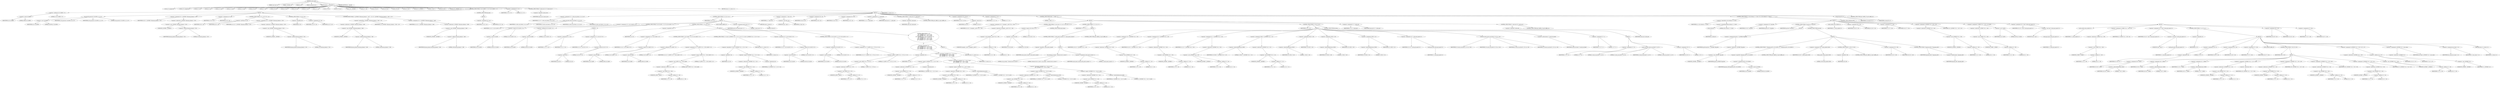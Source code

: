 digraph cache_insert {  
"1000127" [label = "(METHOD,cache_insert)" ]
"1000128" [label = "(PARAM,const char *a1)" ]
"1000129" [label = "(PARAM,_DWORD *a2)" ]
"1000130" [label = "(PARAM,int a3)" ]
"1000131" [label = "(PARAM,unsigned int a4)" ]
"1000132" [label = "(PARAM,int a5)" ]
"1000133" [label = "(BLOCK,,)" ]
"1000134" [label = "(LOCAL,v9: unsigned int)" ]
"1000135" [label = "(LOCAL,v10: unsigned int)" ]
"1000136" [label = "(LOCAL,v11: int)" ]
"1000137" [label = "(LOCAL,v12: int)" ]
"1000138" [label = "(LOCAL,v13: bool)" ]
"1000139" [label = "(LOCAL,v14: bool)" ]
"1000140" [label = "(LOCAL,v15: bool)" ]
"1000141" [label = "(LOCAL,v16: int)" ]
"1000142" [label = "(LOCAL,v17: int)" ]
"1000143" [label = "(LOCAL,v18: int)" ]
"1000144" [label = "(LOCAL,v19: int)" ]
"1000145" [label = "(LOCAL,v20: int)" ]
"1000146" [label = "(LOCAL,v21: int)" ]
"1000147" [label = "(LOCAL,v22: int)" ]
"1000148" [label = "(LOCAL,v23: int)" ]
"1000149" [label = "(LOCAL,v25: char *)" ]
"1000150" [label = "(LOCAL,v26: _DWORD *)" ]
"1000151" [label = "(LOCAL,v27: int)" ]
"1000152" [label = "(LOCAL,v28: int)" ]
"1000153" [label = "(LOCAL,v29: int)" ]
"1000154" [label = "(LOCAL,v30: int)" ]
"1000155" [label = "(LOCAL,v31: int)" ]
"1000156" [label = "(LOCAL,v32: _DWORD *)" ]
"1000157" [label = "(LOCAL,s: char *)" ]
"1000158" [label = "(LOCAL,v34: int)" ]
"1000159" [label = "(LOCAL,v35: _DWORD [ 11 ])" ]
"1000160" [label = "(CONTROL_STRUCTURE,if ( (a5 & 0x980) != 0 ),if ( (a5 & 0x980) != 0 ))" ]
"1000161" [label = "(<operator>.notEquals,(a5 & 0x980) != 0)" ]
"1000162" [label = "(<operator>.and,a5 & 0x980)" ]
"1000163" [label = "(IDENTIFIER,a5,a5 & 0x980)" ]
"1000164" [label = "(LITERAL,0x980,a5 & 0x980)" ]
"1000165" [label = "(LITERAL,0,(a5 & 0x980) != 0)" ]
"1000166" [label = "(BLOCK,,)" ]
"1000167" [label = "(log_query,log_query(a5 | 0x10000, a1, a2, 0))" ]
"1000168" [label = "(<operator>.or,a5 | 0x10000)" ]
"1000169" [label = "(IDENTIFIER,a5,a5 | 0x10000)" ]
"1000170" [label = "(LITERAL,0x10000,a5 | 0x10000)" ]
"1000171" [label = "(IDENTIFIER,a1,log_query(a5 | 0x10000, a1, a2, 0))" ]
"1000172" [label = "(IDENTIFIER,a2,log_query(a5 | 0x10000, a1, a2, 0))" ]
"1000173" [label = "(LITERAL,0,log_query(a5 | 0x10000, a1, a2, 0))" ]
"1000174" [label = "(<operator>.assignment,v9 = *(_DWORD *)(dnsmasq_daemon + 252))" ]
"1000175" [label = "(IDENTIFIER,v9,v9 = *(_DWORD *)(dnsmasq_daemon + 252))" ]
"1000176" [label = "(<operator>.indirection,*(_DWORD *)(dnsmasq_daemon + 252))" ]
"1000177" [label = "(<operator>.cast,(_DWORD *)(dnsmasq_daemon + 252))" ]
"1000178" [label = "(UNKNOWN,_DWORD *,_DWORD *)" ]
"1000179" [label = "(<operator>.addition,dnsmasq_daemon + 252)" ]
"1000180" [label = "(IDENTIFIER,dnsmasq_daemon,dnsmasq_daemon + 252)" ]
"1000181" [label = "(LITERAL,252,dnsmasq_daemon + 252)" ]
"1000182" [label = "(<operator>.assignment,v10 = a4)" ]
"1000183" [label = "(IDENTIFIER,v10,v10 = a4)" ]
"1000184" [label = "(IDENTIFIER,a4,v10 = a4)" ]
"1000185" [label = "(CONTROL_STRUCTURE,if ( v9 < a4 ),if ( v9 < a4 ))" ]
"1000186" [label = "(<operator>.lessThan,v9 < a4)" ]
"1000187" [label = "(IDENTIFIER,v9,v9 < a4)" ]
"1000188" [label = "(IDENTIFIER,a4,v9 < a4)" ]
"1000189" [label = "(<operator>.assignment,v10 = *(_DWORD *)(dnsmasq_daemon + 252))" ]
"1000190" [label = "(IDENTIFIER,v10,v10 = *(_DWORD *)(dnsmasq_daemon + 252))" ]
"1000191" [label = "(<operator>.indirection,*(_DWORD *)(dnsmasq_daemon + 252))" ]
"1000192" [label = "(<operator>.cast,(_DWORD *)(dnsmasq_daemon + 252))" ]
"1000193" [label = "(UNKNOWN,_DWORD *,_DWORD *)" ]
"1000194" [label = "(<operator>.addition,dnsmasq_daemon + 252)" ]
"1000195" [label = "(IDENTIFIER,dnsmasq_daemon,dnsmasq_daemon + 252)" ]
"1000196" [label = "(LITERAL,252,dnsmasq_daemon + 252)" ]
"1000197" [label = "(CONTROL_STRUCTURE,if ( !v9 ),if ( !v9 ))" ]
"1000198" [label = "(<operator>.logicalNot,!v9)" ]
"1000199" [label = "(IDENTIFIER,v9,!v9)" ]
"1000200" [label = "(<operator>.assignment,v10 = a4)" ]
"1000201" [label = "(IDENTIFIER,v10,v10 = a4)" ]
"1000202" [label = "(IDENTIFIER,a4,v10 = a4)" ]
"1000203" [label = "(CONTROL_STRUCTURE,if ( *(_DWORD *)(dnsmasq_daemon + 248) > v10 ),if ( *(_DWORD *)(dnsmasq_daemon + 248) > v10 ))" ]
"1000204" [label = "(<operator>.greaterThan,*(_DWORD *)(dnsmasq_daemon + 248) > v10)" ]
"1000205" [label = "(<operator>.indirection,*(_DWORD *)(dnsmasq_daemon + 248))" ]
"1000206" [label = "(<operator>.cast,(_DWORD *)(dnsmasq_daemon + 248))" ]
"1000207" [label = "(UNKNOWN,_DWORD *,_DWORD *)" ]
"1000208" [label = "(<operator>.addition,dnsmasq_daemon + 248)" ]
"1000209" [label = "(IDENTIFIER,dnsmasq_daemon,dnsmasq_daemon + 248)" ]
"1000210" [label = "(LITERAL,248,dnsmasq_daemon + 248)" ]
"1000211" [label = "(IDENTIFIER,v10,*(_DWORD *)(dnsmasq_daemon + 248) > v10)" ]
"1000212" [label = "(<operator>.assignment,v10 = *(_DWORD *)(dnsmasq_daemon + 248))" ]
"1000213" [label = "(IDENTIFIER,v10,v10 = *(_DWORD *)(dnsmasq_daemon + 248))" ]
"1000214" [label = "(<operator>.indirection,*(_DWORD *)(dnsmasq_daemon + 248))" ]
"1000215" [label = "(<operator>.cast,(_DWORD *)(dnsmasq_daemon + 248))" ]
"1000216" [label = "(UNKNOWN,_DWORD *,_DWORD *)" ]
"1000217" [label = "(<operator>.addition,dnsmasq_daemon + 248)" ]
"1000218" [label = "(IDENTIFIER,dnsmasq_daemon,dnsmasq_daemon + 248)" ]
"1000219" [label = "(LITERAL,248,dnsmasq_daemon + 248)" ]
"1000220" [label = "(CONTROL_STRUCTURE,else,else)" ]
"1000221" [label = "(BLOCK,,)" ]
"1000222" [label = "(<operator>.assignment,v10 = a4)" ]
"1000223" [label = "(IDENTIFIER,v10,v10 = a4)" ]
"1000224" [label = "(IDENTIFIER,a4,v10 = a4)" ]
"1000225" [label = "(<operator>.assignment,v11 = 0)" ]
"1000226" [label = "(IDENTIFIER,v11,v11 = 0)" ]
"1000227" [label = "(LITERAL,0,v11 = 0)" ]
"1000228" [label = "(CONTROL_STRUCTURE,if ( !insert_error ),if ( !insert_error ))" ]
"1000229" [label = "(<operator>.logicalNot,!insert_error)" ]
"1000230" [label = "(IDENTIFIER,insert_error,!insert_error)" ]
"1000231" [label = "(BLOCK,,)" ]
"1000232" [label = "(<operator>.assignment,v12 = cache_scan_free(a1, a2, a3, a5))" ]
"1000233" [label = "(IDENTIFIER,v12,v12 = cache_scan_free(a1, a2, a3, a5))" ]
"1000234" [label = "(cache_scan_free,cache_scan_free(a1, a2, a3, a5))" ]
"1000235" [label = "(IDENTIFIER,a1,cache_scan_free(a1, a2, a3, a5))" ]
"1000236" [label = "(IDENTIFIER,a2,cache_scan_free(a1, a2, a3, a5))" ]
"1000237" [label = "(IDENTIFIER,a3,cache_scan_free(a1, a2, a3, a5))" ]
"1000238" [label = "(IDENTIFIER,a5,cache_scan_free(a1, a2, a3, a5))" ]
"1000239" [label = "(CONTROL_STRUCTURE,if ( v12 ),if ( v12 ))" ]
"1000240" [label = "(IDENTIFIER,v12,if ( v12 ))" ]
"1000241" [label = "(BLOCK,,)" ]
"1000242" [label = "(<operator>.assignment,v13 = (a5 & 0x180) == 0)" ]
"1000243" [label = "(IDENTIFIER,v13,v13 = (a5 & 0x180) == 0)" ]
"1000244" [label = "(<operator>.equals,(a5 & 0x180) == 0)" ]
"1000245" [label = "(<operator>.and,a5 & 0x180)" ]
"1000246" [label = "(IDENTIFIER,a5,a5 & 0x180)" ]
"1000247" [label = "(LITERAL,0x180,a5 & 0x180)" ]
"1000248" [label = "(LITERAL,0,(a5 & 0x180) == 0)" ]
"1000249" [label = "(CONTROL_STRUCTURE,if ( (a5 & 0x180) != 0 ),if ( (a5 & 0x180) != 0 ))" ]
"1000250" [label = "(<operator>.notEquals,(a5 & 0x180) != 0)" ]
"1000251" [label = "(<operator>.and,a5 & 0x180)" ]
"1000252" [label = "(IDENTIFIER,a5,a5 & 0x180)" ]
"1000253" [label = "(LITERAL,0x180,a5 & 0x180)" ]
"1000254" [label = "(LITERAL,0,(a5 & 0x180) != 0)" ]
"1000255" [label = "(BLOCK,,)" ]
"1000256" [label = "(<operator>.assignment,v11 = v12)" ]
"1000257" [label = "(IDENTIFIER,v11,v11 = v12)" ]
"1000258" [label = "(IDENTIFIER,v12,v11 = v12)" ]
"1000259" [label = "(<operator>.assignment,v13 = (a5 & 8) == 0)" ]
"1000260" [label = "(IDENTIFIER,v13,v13 = (a5 & 8) == 0)" ]
"1000261" [label = "(<operator>.equals,(a5 & 8) == 0)" ]
"1000262" [label = "(<operator>.and,a5 & 8)" ]
"1000263" [label = "(IDENTIFIER,a5,a5 & 8)" ]
"1000264" [label = "(LITERAL,8,a5 & 8)" ]
"1000265" [label = "(LITERAL,0,(a5 & 8) == 0)" ]
"1000266" [label = "(CONTROL_STRUCTURE,if ( !v13 ),if ( !v13 ))" ]
"1000267" [label = "(<operator>.logicalNot,!v13)" ]
"1000268" [label = "(IDENTIFIER,v13,!v13)" ]
"1000269" [label = "(BLOCK,,)" ]
"1000270" [label = "(<operator>.assignment,v14 = (a5 & 0x80) == 0)" ]
"1000271" [label = "(IDENTIFIER,v14,v14 = (a5 & 0x80) == 0)" ]
"1000272" [label = "(<operator>.equals,(a5 & 0x80) == 0)" ]
"1000273" [label = "(<operator>.and,a5 & 0x80)" ]
"1000274" [label = "(IDENTIFIER,a5,a5 & 0x80)" ]
"1000275" [label = "(LITERAL,0x80,a5 & 0x80)" ]
"1000276" [label = "(LITERAL,0,(a5 & 0x80) == 0)" ]
"1000277" [label = "(CONTROL_STRUCTURE,if ( (a5 & 0x80) != 0 ),if ( (a5 & 0x80) != 0 ))" ]
"1000278" [label = "(<operator>.notEquals,(a5 & 0x80) != 0)" ]
"1000279" [label = "(<operator>.and,a5 & 0x80)" ]
"1000280" [label = "(IDENTIFIER,a5,a5 & 0x80)" ]
"1000281" [label = "(LITERAL,0x80,a5 & 0x80)" ]
"1000282" [label = "(LITERAL,0,(a5 & 0x80) != 0)" ]
"1000283" [label = "(<operator>.assignment,v14 = (*(_BYTE *)(v11 + 36) & 0x80) == 0)" ]
"1000284" [label = "(IDENTIFIER,v14,v14 = (*(_BYTE *)(v11 + 36) & 0x80) == 0)" ]
"1000285" [label = "(<operator>.equals,(*(_BYTE *)(v11 + 36) & 0x80) == 0)" ]
"1000286" [label = "(<operator>.and,*(_BYTE *)(v11 + 36) & 0x80)" ]
"1000287" [label = "(<operator>.indirection,*(_BYTE *)(v11 + 36))" ]
"1000288" [label = "(<operator>.cast,(_BYTE *)(v11 + 36))" ]
"1000289" [label = "(UNKNOWN,_BYTE *,_BYTE *)" ]
"1000290" [label = "(<operator>.addition,v11 + 36)" ]
"1000291" [label = "(IDENTIFIER,v11,v11 + 36)" ]
"1000292" [label = "(LITERAL,36,v11 + 36)" ]
"1000293" [label = "(LITERAL,0x80,*(_BYTE *)(v11 + 36) & 0x80)" ]
"1000294" [label = "(LITERAL,0,(*(_BYTE *)(v11 + 36) & 0x80) == 0)" ]
"1000295" [label = "(CONTROL_STRUCTURE,if ( !v14 && *(_DWORD *)(v11 + 12) == *a2 ),if ( !v14 && *(_DWORD *)(v11 + 12) == *a2 ))" ]
"1000296" [label = "(<operator>.logicalAnd,!v14 && *(_DWORD *)(v11 + 12) == *a2)" ]
"1000297" [label = "(<operator>.logicalNot,!v14)" ]
"1000298" [label = "(IDENTIFIER,v14,!v14)" ]
"1000299" [label = "(<operator>.equals,*(_DWORD *)(v11 + 12) == *a2)" ]
"1000300" [label = "(<operator>.indirection,*(_DWORD *)(v11 + 12))" ]
"1000301" [label = "(<operator>.cast,(_DWORD *)(v11 + 12))" ]
"1000302" [label = "(UNKNOWN,_DWORD *,_DWORD *)" ]
"1000303" [label = "(<operator>.addition,v11 + 12)" ]
"1000304" [label = "(IDENTIFIER,v11,v11 + 12)" ]
"1000305" [label = "(LITERAL,12,v11 + 12)" ]
"1000306" [label = "(<operator>.indirection,*a2)" ]
"1000307" [label = "(IDENTIFIER,a2,*(_DWORD *)(v11 + 12) == *a2)" ]
"1000308" [label = "(RETURN,return v11;,return v11;)" ]
"1000309" [label = "(IDENTIFIER,v11,return v11;)" ]
"1000310" [label = "(<operator>.assignment,v15 = (a5 & 0x100) == 0)" ]
"1000311" [label = "(IDENTIFIER,v15,v15 = (a5 & 0x100) == 0)" ]
"1000312" [label = "(<operator>.equals,(a5 & 0x100) == 0)" ]
"1000313" [label = "(<operator>.and,a5 & 0x100)" ]
"1000314" [label = "(IDENTIFIER,a5,a5 & 0x100)" ]
"1000315" [label = "(LITERAL,0x100,a5 & 0x100)" ]
"1000316" [label = "(LITERAL,0,(a5 & 0x100) == 0)" ]
"1000317" [label = "(CONTROL_STRUCTURE,if ( (a5 & 0x100) != 0 ),if ( (a5 & 0x100) != 0 ))" ]
"1000318" [label = "(<operator>.notEquals,(a5 & 0x100) != 0)" ]
"1000319" [label = "(<operator>.and,a5 & 0x100)" ]
"1000320" [label = "(IDENTIFIER,a5,a5 & 0x100)" ]
"1000321" [label = "(LITERAL,0x100,a5 & 0x100)" ]
"1000322" [label = "(LITERAL,0,(a5 & 0x100) != 0)" ]
"1000323" [label = "(<operator>.assignment,v15 = (*(_BYTE *)(v11 + 37) & 1) == 0)" ]
"1000324" [label = "(IDENTIFIER,v15,v15 = (*(_BYTE *)(v11 + 37) & 1) == 0)" ]
"1000325" [label = "(<operator>.equals,(*(_BYTE *)(v11 + 37) & 1) == 0)" ]
"1000326" [label = "(<operator>.and,*(_BYTE *)(v11 + 37) & 1)" ]
"1000327" [label = "(<operator>.indirection,*(_BYTE *)(v11 + 37))" ]
"1000328" [label = "(<operator>.cast,(_BYTE *)(v11 + 37))" ]
"1000329" [label = "(UNKNOWN,_BYTE *,_BYTE *)" ]
"1000330" [label = "(<operator>.addition,v11 + 37)" ]
"1000331" [label = "(IDENTIFIER,v11,v11 + 37)" ]
"1000332" [label = "(LITERAL,37,v11 + 37)" ]
"1000333" [label = "(LITERAL,1,*(_BYTE *)(v11 + 37) & 1)" ]
"1000334" [label = "(LITERAL,0,(*(_BYTE *)(v11 + 37) & 1) == 0)" ]
"1000335" [label = "(CONTROL_STRUCTURE,if ( !v15\n          && *(_DWORD *)(v11 + 12) == *a2\n          && *(_DWORD *)(v11 + 16) == a2[1]\n          && *(_DWORD *)(v11 + 20) == a2[2]\n          && *(_DWORD *)(v11 + 24) == a2[3] ),if ( !v15\n          && *(_DWORD *)(v11 + 12) == *a2\n          && *(_DWORD *)(v11 + 16) == a2[1]\n          && *(_DWORD *)(v11 + 20) == a2[2]\n          && *(_DWORD *)(v11 + 24) == a2[3] ))" ]
"1000336" [label = "(<operator>.logicalAnd,!v15\n          && *(_DWORD *)(v11 + 12) == *a2\n          && *(_DWORD *)(v11 + 16) == a2[1]\n          && *(_DWORD *)(v11 + 20) == a2[2]\n          && *(_DWORD *)(v11 + 24) == a2[3])" ]
"1000337" [label = "(<operator>.logicalNot,!v15)" ]
"1000338" [label = "(IDENTIFIER,v15,!v15)" ]
"1000339" [label = "(<operator>.logicalAnd,*(_DWORD *)(v11 + 12) == *a2\n          && *(_DWORD *)(v11 + 16) == a2[1]\n          && *(_DWORD *)(v11 + 20) == a2[2]\n          && *(_DWORD *)(v11 + 24) == a2[3])" ]
"1000340" [label = "(<operator>.equals,*(_DWORD *)(v11 + 12) == *a2)" ]
"1000341" [label = "(<operator>.indirection,*(_DWORD *)(v11 + 12))" ]
"1000342" [label = "(<operator>.cast,(_DWORD *)(v11 + 12))" ]
"1000343" [label = "(UNKNOWN,_DWORD *,_DWORD *)" ]
"1000344" [label = "(<operator>.addition,v11 + 12)" ]
"1000345" [label = "(IDENTIFIER,v11,v11 + 12)" ]
"1000346" [label = "(LITERAL,12,v11 + 12)" ]
"1000347" [label = "(<operator>.indirection,*a2)" ]
"1000348" [label = "(IDENTIFIER,a2,*(_DWORD *)(v11 + 12) == *a2)" ]
"1000349" [label = "(<operator>.logicalAnd,*(_DWORD *)(v11 + 16) == a2[1]\n          && *(_DWORD *)(v11 + 20) == a2[2]\n          && *(_DWORD *)(v11 + 24) == a2[3])" ]
"1000350" [label = "(<operator>.equals,*(_DWORD *)(v11 + 16) == a2[1])" ]
"1000351" [label = "(<operator>.indirection,*(_DWORD *)(v11 + 16))" ]
"1000352" [label = "(<operator>.cast,(_DWORD *)(v11 + 16))" ]
"1000353" [label = "(UNKNOWN,_DWORD *,_DWORD *)" ]
"1000354" [label = "(<operator>.addition,v11 + 16)" ]
"1000355" [label = "(IDENTIFIER,v11,v11 + 16)" ]
"1000356" [label = "(LITERAL,16,v11 + 16)" ]
"1000357" [label = "(<operator>.indirectIndexAccess,a2[1])" ]
"1000358" [label = "(IDENTIFIER,a2,*(_DWORD *)(v11 + 16) == a2[1])" ]
"1000359" [label = "(LITERAL,1,*(_DWORD *)(v11 + 16) == a2[1])" ]
"1000360" [label = "(<operator>.logicalAnd,*(_DWORD *)(v11 + 20) == a2[2]\n          && *(_DWORD *)(v11 + 24) == a2[3])" ]
"1000361" [label = "(<operator>.equals,*(_DWORD *)(v11 + 20) == a2[2])" ]
"1000362" [label = "(<operator>.indirection,*(_DWORD *)(v11 + 20))" ]
"1000363" [label = "(<operator>.cast,(_DWORD *)(v11 + 20))" ]
"1000364" [label = "(UNKNOWN,_DWORD *,_DWORD *)" ]
"1000365" [label = "(<operator>.addition,v11 + 20)" ]
"1000366" [label = "(IDENTIFIER,v11,v11 + 20)" ]
"1000367" [label = "(LITERAL,20,v11 + 20)" ]
"1000368" [label = "(<operator>.indirectIndexAccess,a2[2])" ]
"1000369" [label = "(IDENTIFIER,a2,*(_DWORD *)(v11 + 20) == a2[2])" ]
"1000370" [label = "(LITERAL,2,*(_DWORD *)(v11 + 20) == a2[2])" ]
"1000371" [label = "(<operator>.equals,*(_DWORD *)(v11 + 24) == a2[3])" ]
"1000372" [label = "(<operator>.indirection,*(_DWORD *)(v11 + 24))" ]
"1000373" [label = "(<operator>.cast,(_DWORD *)(v11 + 24))" ]
"1000374" [label = "(UNKNOWN,_DWORD *,_DWORD *)" ]
"1000375" [label = "(<operator>.addition,v11 + 24)" ]
"1000376" [label = "(IDENTIFIER,v11,v11 + 24)" ]
"1000377" [label = "(LITERAL,24,v11 + 24)" ]
"1000378" [label = "(<operator>.indirectIndexAccess,a2[3])" ]
"1000379" [label = "(IDENTIFIER,a2,*(_DWORD *)(v11 + 24) == a2[3])" ]
"1000380" [label = "(LITERAL,3,*(_DWORD *)(v11 + 24) == a2[3])" ]
"1000381" [label = "(BLOCK,,)" ]
"1000382" [label = "(RETURN,return v11;,return v11;)" ]
"1000383" [label = "(IDENTIFIER,v11,return v11;)" ]
"1000384" [label = "(JUMP_TARGET,LABEL_42)" ]
"1000385" [label = "(<operator>.assignment,insert_error = 1)" ]
"1000386" [label = "(IDENTIFIER,insert_error,insert_error = 1)" ]
"1000387" [label = "(LITERAL,1,insert_error = 1)" ]
"1000388" [label = "(RETURN,return 0;,return 0;)" ]
"1000389" [label = "(LITERAL,0,return 0;)" ]
"1000390" [label = "(<operator>.assignment,s = (char *)a1)" ]
"1000391" [label = "(IDENTIFIER,s,s = (char *)a1)" ]
"1000392" [label = "(<operator>.cast,(char *)a1)" ]
"1000393" [label = "(UNKNOWN,char *,char *)" ]
"1000394" [label = "(IDENTIFIER,a1,(char *)a1)" ]
"1000395" [label = "(<operator>.assignment,v34 = a3)" ]
"1000396" [label = "(IDENTIFIER,v34,v34 = a3)" ]
"1000397" [label = "(IDENTIFIER,a3,v34 = a3)" ]
"1000398" [label = "(<operator>.assignment,v32 = a2)" ]
"1000399" [label = "(IDENTIFIER,v32,v32 = a2)" ]
"1000400" [label = "(IDENTIFIER,a2,v32 = a2)" ]
"1000401" [label = "(<operator>.assignment,v11 = cache_tail)" ]
"1000402" [label = "(IDENTIFIER,v11,v11 = cache_tail)" ]
"1000403" [label = "(IDENTIFIER,cache_tail,v11 = cache_tail)" ]
"1000404" [label = "(CONTROL_STRUCTURE,if ( !cache_tail ),if ( !cache_tail ))" ]
"1000405" [label = "(<operator>.logicalNot,!cache_tail)" ]
"1000406" [label = "(IDENTIFIER,cache_tail,!cache_tail)" ]
"1000407" [label = "(CONTROL_STRUCTURE,goto LABEL_42;,goto LABEL_42;)" ]
"1000408" [label = "(<operator>.assignment,v16 = a5 & 4)" ]
"1000409" [label = "(IDENTIFIER,v16,v16 = a5 & 4)" ]
"1000410" [label = "(<operator>.and,a5 & 4)" ]
"1000411" [label = "(IDENTIFIER,a5,a5 & 4)" ]
"1000412" [label = "(LITERAL,4,a5 & 4)" ]
"1000413" [label = "(<operator>.assignment,v17 = 0)" ]
"1000414" [label = "(IDENTIFIER,v17,v17 = 0)" ]
"1000415" [label = "(LITERAL,0,v17 = 0)" ]
"1000416" [label = "(CONTROL_STRUCTURE,while ( 1 ),while ( 1 ))" ]
"1000417" [label = "(LITERAL,1,while ( 1 ))" ]
"1000418" [label = "(BLOCK,,)" ]
"1000419" [label = "(<operator>.assignment,v18 = *(unsigned __int16 *)(v11 + 36))" ]
"1000420" [label = "(IDENTIFIER,v18,v18 = *(unsigned __int16 *)(v11 + 36))" ]
"1000421" [label = "(<operator>.indirection,*(unsigned __int16 *)(v11 + 36))" ]
"1000422" [label = "(<operator>.cast,(unsigned __int16 *)(v11 + 36))" ]
"1000423" [label = "(UNKNOWN,unsigned __int16 *,unsigned __int16 *)" ]
"1000424" [label = "(<operator>.addition,v11 + 36)" ]
"1000425" [label = "(IDENTIFIER,v11,v11 + 36)" ]
"1000426" [label = "(LITERAL,36,v11 + 36)" ]
"1000427" [label = "(CONTROL_STRUCTURE,if ( (v18 & 0xC) == 0 ),if ( (v18 & 0xC) == 0 ))" ]
"1000428" [label = "(<operator>.equals,(v18 & 0xC) == 0)" ]
"1000429" [label = "(<operator>.and,v18 & 0xC)" ]
"1000430" [label = "(IDENTIFIER,v18,v18 & 0xC)" ]
"1000431" [label = "(LITERAL,0xC,v18 & 0xC)" ]
"1000432" [label = "(LITERAL,0,(v18 & 0xC) == 0)" ]
"1000433" [label = "(CONTROL_STRUCTURE,break;,break;)" ]
"1000434" [label = "(CONTROL_STRUCTURE,if ( v17 ),if ( v17 ))" ]
"1000435" [label = "(IDENTIFIER,v17,if ( v17 ))" ]
"1000436" [label = "(BLOCK,,)" ]
"1000437" [label = "(CONTROL_STRUCTURE,if ( !cache_insert_warned ),if ( !cache_insert_warned ))" ]
"1000438" [label = "(<operator>.logicalNot,!cache_insert_warned)" ]
"1000439" [label = "(IDENTIFIER,cache_insert_warned,!cache_insert_warned)" ]
"1000440" [label = "(BLOCK,,)" ]
"1000441" [label = "(my_syslog,my_syslog(3, \"Internal error in cache.\"))" ]
"1000442" [label = "(LITERAL,3,my_syslog(3, \"Internal error in cache.\"))" ]
"1000443" [label = "(LITERAL,\"Internal error in cache.\",my_syslog(3, \"Internal error in cache.\"))" ]
"1000444" [label = "(<operator>.assignment,cache_insert_warned = 1)" ]
"1000445" [label = "(IDENTIFIER,cache_insert_warned,cache_insert_warned = 1)" ]
"1000446" [label = "(LITERAL,1,cache_insert_warned = 1)" ]
"1000447" [label = "(CONTROL_STRUCTURE,goto LABEL_42;,goto LABEL_42;)" ]
"1000448" [label = "(CONTROL_STRUCTURE,if ( v16 ),if ( v16 ))" ]
"1000449" [label = "(IDENTIFIER,v16,if ( v16 ))" ]
"1000450" [label = "(BLOCK,,)" ]
"1000451" [label = "(<operator>.assignment,v19 = *(_DWORD *)(v11 + 16))" ]
"1000452" [label = "(IDENTIFIER,v19,v19 = *(_DWORD *)(v11 + 16))" ]
"1000453" [label = "(<operator>.indirection,*(_DWORD *)(v11 + 16))" ]
"1000454" [label = "(<operator>.cast,(_DWORD *)(v11 + 16))" ]
"1000455" [label = "(UNKNOWN,_DWORD *,_DWORD *)" ]
"1000456" [label = "(<operator>.addition,v11 + 16)" ]
"1000457" [label = "(IDENTIFIER,v11,v11 + 16)" ]
"1000458" [label = "(LITERAL,16,v11 + 16)" ]
"1000459" [label = "(<operator>.assignment,v20 = *(_DWORD *)(v11 + 20))" ]
"1000460" [label = "(IDENTIFIER,v20,v20 = *(_DWORD *)(v11 + 20))" ]
"1000461" [label = "(<operator>.indirection,*(_DWORD *)(v11 + 20))" ]
"1000462" [label = "(<operator>.cast,(_DWORD *)(v11 + 20))" ]
"1000463" [label = "(UNKNOWN,_DWORD *,_DWORD *)" ]
"1000464" [label = "(<operator>.addition,v11 + 20)" ]
"1000465" [label = "(IDENTIFIER,v11,v11 + 20)" ]
"1000466" [label = "(LITERAL,20,v11 + 20)" ]
"1000467" [label = "(<operator>.assignment,v21 = *(_DWORD *)(v11 + 24))" ]
"1000468" [label = "(IDENTIFIER,v21,v21 = *(_DWORD *)(v11 + 24))" ]
"1000469" [label = "(<operator>.indirection,*(_DWORD *)(v11 + 24))" ]
"1000470" [label = "(<operator>.cast,(_DWORD *)(v11 + 24))" ]
"1000471" [label = "(UNKNOWN,_DWORD *,_DWORD *)" ]
"1000472" [label = "(<operator>.addition,v11 + 24)" ]
"1000473" [label = "(IDENTIFIER,v11,v11 + 24)" ]
"1000474" [label = "(LITERAL,24,v11 + 24)" ]
"1000475" [label = "(<operator>.assignment,v35[0] = *(_DWORD *)(v11 + 12))" ]
"1000476" [label = "(<operator>.indirectIndexAccess,v35[0])" ]
"1000477" [label = "(IDENTIFIER,v35,v35[0] = *(_DWORD *)(v11 + 12))" ]
"1000478" [label = "(LITERAL,0,v35[0] = *(_DWORD *)(v11 + 12))" ]
"1000479" [label = "(<operator>.indirection,*(_DWORD *)(v11 + 12))" ]
"1000480" [label = "(<operator>.cast,(_DWORD *)(v11 + 12))" ]
"1000481" [label = "(UNKNOWN,_DWORD *,_DWORD *)" ]
"1000482" [label = "(<operator>.addition,v11 + 12)" ]
"1000483" [label = "(IDENTIFIER,v11,v11 + 12)" ]
"1000484" [label = "(LITERAL,12,v11 + 12)" ]
"1000485" [label = "(<operator>.assignment,v35[1] = v19)" ]
"1000486" [label = "(<operator>.indirectIndexAccess,v35[1])" ]
"1000487" [label = "(IDENTIFIER,v35,v35[1] = v19)" ]
"1000488" [label = "(LITERAL,1,v35[1] = v19)" ]
"1000489" [label = "(IDENTIFIER,v19,v35[1] = v19)" ]
"1000490" [label = "(<operator>.assignment,v35[2] = v20)" ]
"1000491" [label = "(<operator>.indirectIndexAccess,v35[2])" ]
"1000492" [label = "(IDENTIFIER,v35,v35[2] = v20)" ]
"1000493" [label = "(LITERAL,2,v35[2] = v20)" ]
"1000494" [label = "(IDENTIFIER,v20,v35[2] = v20)" ]
"1000495" [label = "(<operator>.assignment,v35[3] = v21)" ]
"1000496" [label = "(<operator>.indirectIndexAccess,v35[3])" ]
"1000497" [label = "(IDENTIFIER,v35,v35[3] = v21)" ]
"1000498" [label = "(LITERAL,3,v35[3] = v21)" ]
"1000499" [label = "(IDENTIFIER,v21,v35[3] = v21)" ]
"1000500" [label = "(<operator>.assignment,v22 = cache_get_name(v11))" ]
"1000501" [label = "(IDENTIFIER,v22,v22 = cache_get_name(v11))" ]
"1000502" [label = "(cache_get_name,cache_get_name(v11))" ]
"1000503" [label = "(IDENTIFIER,v11,cache_get_name(v11))" ]
"1000504" [label = "(cache_scan_free,cache_scan_free(v22, v35, a3, v18))" ]
"1000505" [label = "(IDENTIFIER,v22,cache_scan_free(v22, v35, a3, v18))" ]
"1000506" [label = "(IDENTIFIER,v35,cache_scan_free(v22, v35, a3, v18))" ]
"1000507" [label = "(IDENTIFIER,a3,cache_scan_free(v22, v35, a3, v18))" ]
"1000508" [label = "(IDENTIFIER,v18,cache_scan_free(v22, v35, a3, v18))" ]
"1000509" [label = "(<operator>.preIncrement,++cache_live_freed)" ]
"1000510" [label = "(IDENTIFIER,cache_live_freed,++cache_live_freed)" ]
"1000511" [label = "(<operator>.assignment,v17 = 1)" ]
"1000512" [label = "(IDENTIFIER,v17,v17 = 1)" ]
"1000513" [label = "(LITERAL,1,v17 = 1)" ]
"1000514" [label = "(CONTROL_STRUCTURE,else,else)" ]
"1000515" [label = "(BLOCK,,)" ]
"1000516" [label = "(<operator>.assignment,v17 = 0)" ]
"1000517" [label = "(IDENTIFIER,v17,v17 = 0)" ]
"1000518" [label = "(LITERAL,0,v17 = 0)" ]
"1000519" [label = "(cache_scan_free,cache_scan_free(0, 0, a3, 0))" ]
"1000520" [label = "(LITERAL,0,cache_scan_free(0, 0, a3, 0))" ]
"1000521" [label = "(LITERAL,0,cache_scan_free(0, 0, a3, 0))" ]
"1000522" [label = "(IDENTIFIER,a3,cache_scan_free(0, 0, a3, 0))" ]
"1000523" [label = "(LITERAL,0,cache_scan_free(0, 0, a3, 0))" ]
"1000524" [label = "(<operator>.assignment,v16 = 1)" ]
"1000525" [label = "(IDENTIFIER,v16,v16 = 1)" ]
"1000526" [label = "(LITERAL,1,v16 = 1)" ]
"1000527" [label = "(<operator>.assignment,v11 = cache_tail)" ]
"1000528" [label = "(IDENTIFIER,v11,v11 = cache_tail)" ]
"1000529" [label = "(IDENTIFIER,cache_tail,v11 = cache_tail)" ]
"1000530" [label = "(CONTROL_STRUCTURE,if ( !cache_tail ),if ( !cache_tail ))" ]
"1000531" [label = "(<operator>.logicalNot,!cache_tail)" ]
"1000532" [label = "(IDENTIFIER,cache_tail,!cache_tail)" ]
"1000533" [label = "(CONTROL_STRUCTURE,goto LABEL_42;,goto LABEL_42;)" ]
"1000534" [label = "(CONTROL_STRUCTURE,if ( a1 && strlen(a1) >= 0x32 ),if ( a1 && strlen(a1) >= 0x32 ))" ]
"1000535" [label = "(<operator>.logicalAnd,a1 && strlen(a1) >= 0x32)" ]
"1000536" [label = "(IDENTIFIER,a1,a1 && strlen(a1) >= 0x32)" ]
"1000537" [label = "(<operator>.greaterEqualsThan,strlen(a1) >= 0x32)" ]
"1000538" [label = "(strlen,strlen(a1))" ]
"1000539" [label = "(IDENTIFIER,a1,strlen(a1))" ]
"1000540" [label = "(LITERAL,0x32,strlen(a1) >= 0x32)" ]
"1000541" [label = "(BLOCK,,)" ]
"1000542" [label = "(<operator>.assignment,v23 = big_free)" ]
"1000543" [label = "(IDENTIFIER,v23,v23 = big_free)" ]
"1000544" [label = "(IDENTIFIER,big_free,v23 = big_free)" ]
"1000545" [label = "(CONTROL_STRUCTURE,if ( big_free ),if ( big_free ))" ]
"1000546" [label = "(IDENTIFIER,big_free,if ( big_free ))" ]
"1000547" [label = "(BLOCK,,)" ]
"1000548" [label = "(<operator>.assignment,big_free = *(_DWORD *)big_free)" ]
"1000549" [label = "(IDENTIFIER,big_free,big_free = *(_DWORD *)big_free)" ]
"1000550" [label = "(<operator>.indirection,*(_DWORD *)big_free)" ]
"1000551" [label = "(<operator>.cast,(_DWORD *)big_free)" ]
"1000552" [label = "(UNKNOWN,_DWORD *,_DWORD *)" ]
"1000553" [label = "(IDENTIFIER,big_free,(_DWORD *)big_free)" ]
"1000554" [label = "(CONTROL_STRUCTURE,else,else)" ]
"1000555" [label = "(BLOCK,,)" ]
"1000556" [label = "(CONTROL_STRUCTURE,if ( !(bignames_left | a5 & 0x5000) ),if ( !(bignames_left | a5 & 0x5000) ))" ]
"1000557" [label = "(<operator>.logicalNot,!(bignames_left | a5 & 0x5000))" ]
"1000558" [label = "(<operator>.or,bignames_left | a5 & 0x5000)" ]
"1000559" [label = "(IDENTIFIER,bignames_left,bignames_left | a5 & 0x5000)" ]
"1000560" [label = "(<operator>.and,a5 & 0x5000)" ]
"1000561" [label = "(IDENTIFIER,a5,a5 & 0x5000)" ]
"1000562" [label = "(LITERAL,0x5000,a5 & 0x5000)" ]
"1000563" [label = "(CONTROL_STRUCTURE,goto LABEL_42;,goto LABEL_42;)" ]
"1000564" [label = "(<operator>.assignment,v28 = whine_malloc(1028))" ]
"1000565" [label = "(IDENTIFIER,v28,v28 = whine_malloc(1028))" ]
"1000566" [label = "(whine_malloc,whine_malloc(1028))" ]
"1000567" [label = "(LITERAL,1028,whine_malloc(1028))" ]
"1000568" [label = "(CONTROL_STRUCTURE,if ( !v28 ),if ( !v28 ))" ]
"1000569" [label = "(<operator>.logicalNot,!v28)" ]
"1000570" [label = "(IDENTIFIER,v28,!v28)" ]
"1000571" [label = "(CONTROL_STRUCTURE,goto LABEL_42;,goto LABEL_42;)" ]
"1000572" [label = "(<operator>.assignment,v23 = v28)" ]
"1000573" [label = "(IDENTIFIER,v23,v23 = v28)" ]
"1000574" [label = "(IDENTIFIER,v28,v23 = v28)" ]
"1000575" [label = "(CONTROL_STRUCTURE,if ( bignames_left ),if ( bignames_left ))" ]
"1000576" [label = "(IDENTIFIER,bignames_left,if ( bignames_left ))" ]
"1000577" [label = "(<operator>.preDecrement,--bignames_left)" ]
"1000578" [label = "(IDENTIFIER,bignames_left,--bignames_left)" ]
"1000579" [label = "(cache_unlink,cache_unlink(v11))" ]
"1000580" [label = "(IDENTIFIER,v11,cache_unlink(v11))" ]
"1000581" [label = "(<operator>.assignment,v26 = v32)" ]
"1000582" [label = "(IDENTIFIER,v26,v26 = v32)" ]
"1000583" [label = "(IDENTIFIER,v32,v26 = v32)" ]
"1000584" [label = "(<operator>.assignment,v27 = v34)" ]
"1000585" [label = "(IDENTIFIER,v27,v27 = v34)" ]
"1000586" [label = "(IDENTIFIER,v34,v27 = v34)" ]
"1000587" [label = "(<operator>.assignment,*(_DWORD *)(v11 + 40) = v23)" ]
"1000588" [label = "(<operator>.indirection,*(_DWORD *)(v11 + 40))" ]
"1000589" [label = "(<operator>.cast,(_DWORD *)(v11 + 40))" ]
"1000590" [label = "(UNKNOWN,_DWORD *,_DWORD *)" ]
"1000591" [label = "(<operator>.addition,v11 + 40)" ]
"1000592" [label = "(IDENTIFIER,v11,v11 + 40)" ]
"1000593" [label = "(LITERAL,40,v11 + 40)" ]
"1000594" [label = "(IDENTIFIER,v23,*(_DWORD *)(v11 + 40) = v23)" ]
"1000595" [label = "(<operator>.assignment,*(_WORD *)(v11 + 36) = a5 | 0x200)" ]
"1000596" [label = "(<operator>.indirection,*(_WORD *)(v11 + 36))" ]
"1000597" [label = "(<operator>.cast,(_WORD *)(v11 + 36))" ]
"1000598" [label = "(UNKNOWN,_WORD *,_WORD *)" ]
"1000599" [label = "(<operator>.addition,v11 + 36)" ]
"1000600" [label = "(IDENTIFIER,v11,v11 + 36)" ]
"1000601" [label = "(LITERAL,36,v11 + 36)" ]
"1000602" [label = "(<operator>.or,a5 | 0x200)" ]
"1000603" [label = "(IDENTIFIER,a5,a5 | 0x200)" ]
"1000604" [label = "(LITERAL,0x200,a5 | 0x200)" ]
"1000605" [label = "(<operator>.assignment,v25 = (char *)cache_get_name(v11))" ]
"1000606" [label = "(IDENTIFIER,v25,v25 = (char *)cache_get_name(v11))" ]
"1000607" [label = "(<operator>.cast,(char *)cache_get_name(v11))" ]
"1000608" [label = "(UNKNOWN,char *,char *)" ]
"1000609" [label = "(cache_get_name,cache_get_name(v11))" ]
"1000610" [label = "(IDENTIFIER,v11,cache_get_name(v11))" ]
"1000611" [label = "(CONTROL_STRUCTURE,else,else)" ]
"1000612" [label = "(BLOCK,,)" ]
"1000613" [label = "(cache_unlink,cache_unlink(v11))" ]
"1000614" [label = "(IDENTIFIER,v11,cache_unlink(v11))" ]
"1000615" [label = "(<operator>.assignment,*(_WORD *)(v11 + 36) = a5)" ]
"1000616" [label = "(<operator>.indirection,*(_WORD *)(v11 + 36))" ]
"1000617" [label = "(<operator>.cast,(_WORD *)(v11 + 36))" ]
"1000618" [label = "(UNKNOWN,_WORD *,_WORD *)" ]
"1000619" [label = "(<operator>.addition,v11 + 36)" ]
"1000620" [label = "(IDENTIFIER,v11,v11 + 36)" ]
"1000621" [label = "(LITERAL,36,v11 + 36)" ]
"1000622" [label = "(IDENTIFIER,a5,*(_WORD *)(v11 + 36) = a5)" ]
"1000623" [label = "(<operator>.assignment,v25 = (char *)cache_get_name(v11))" ]
"1000624" [label = "(IDENTIFIER,v25,v25 = (char *)cache_get_name(v11))" ]
"1000625" [label = "(<operator>.cast,(char *)cache_get_name(v11))" ]
"1000626" [label = "(UNKNOWN,char *,char *)" ]
"1000627" [label = "(cache_get_name,cache_get_name(v11))" ]
"1000628" [label = "(IDENTIFIER,v11,cache_get_name(v11))" ]
"1000629" [label = "(CONTROL_STRUCTURE,if ( !a1 ),if ( !a1 ))" ]
"1000630" [label = "(<operator>.logicalNot,!a1)" ]
"1000631" [label = "(IDENTIFIER,a1,!a1)" ]
"1000632" [label = "(BLOCK,,)" ]
"1000633" [label = "(<operator>.assignment,*v25 = 0)" ]
"1000634" [label = "(<operator>.indirection,*v25)" ]
"1000635" [label = "(IDENTIFIER,v25,*v25 = 0)" ]
"1000636" [label = "(LITERAL,0,*v25 = 0)" ]
"1000637" [label = "(<operator>.assignment,v26 = v32)" ]
"1000638" [label = "(IDENTIFIER,v26,v26 = v32)" ]
"1000639" [label = "(IDENTIFIER,v32,v26 = v32)" ]
"1000640" [label = "(<operator>.assignment,v27 = v34)" ]
"1000641" [label = "(IDENTIFIER,v27,v27 = v34)" ]
"1000642" [label = "(IDENTIFIER,v34,v27 = v34)" ]
"1000643" [label = "(JUMP_TARGET,LABEL_55)" ]
"1000644" [label = "(CONTROL_STRUCTURE,if ( v26 ),if ( v26 ))" ]
"1000645" [label = "(IDENTIFIER,v26,if ( v26 ))" ]
"1000646" [label = "(BLOCK,,)" ]
"1000647" [label = "(<operator>.assignment,v29 = v26[1])" ]
"1000648" [label = "(IDENTIFIER,v29,v29 = v26[1])" ]
"1000649" [label = "(<operator>.indirectIndexAccess,v26[1])" ]
"1000650" [label = "(IDENTIFIER,v26,v29 = v26[1])" ]
"1000651" [label = "(LITERAL,1,v29 = v26[1])" ]
"1000652" [label = "(<operator>.assignment,v30 = v26[2])" ]
"1000653" [label = "(IDENTIFIER,v30,v30 = v26[2])" ]
"1000654" [label = "(<operator>.indirectIndexAccess,v26[2])" ]
"1000655" [label = "(IDENTIFIER,v26,v30 = v26[2])" ]
"1000656" [label = "(LITERAL,2,v30 = v26[2])" ]
"1000657" [label = "(<operator>.assignment,v31 = v26[3])" ]
"1000658" [label = "(IDENTIFIER,v31,v31 = v26[3])" ]
"1000659" [label = "(<operator>.indirectIndexAccess,v26[3])" ]
"1000660" [label = "(IDENTIFIER,v26,v31 = v26[3])" ]
"1000661" [label = "(LITERAL,3,v31 = v26[3])" ]
"1000662" [label = "(<operator>.assignment,*(_DWORD *)(v11 + 12) = *v26)" ]
"1000663" [label = "(<operator>.indirection,*(_DWORD *)(v11 + 12))" ]
"1000664" [label = "(<operator>.cast,(_DWORD *)(v11 + 12))" ]
"1000665" [label = "(UNKNOWN,_DWORD *,_DWORD *)" ]
"1000666" [label = "(<operator>.addition,v11 + 12)" ]
"1000667" [label = "(IDENTIFIER,v11,v11 + 12)" ]
"1000668" [label = "(LITERAL,12,v11 + 12)" ]
"1000669" [label = "(<operator>.indirection,*v26)" ]
"1000670" [label = "(IDENTIFIER,v26,*(_DWORD *)(v11 + 12) = *v26)" ]
"1000671" [label = "(<operator>.assignment,*(_DWORD *)(v11 + 16) = v29)" ]
"1000672" [label = "(<operator>.indirection,*(_DWORD *)(v11 + 16))" ]
"1000673" [label = "(<operator>.cast,(_DWORD *)(v11 + 16))" ]
"1000674" [label = "(UNKNOWN,_DWORD *,_DWORD *)" ]
"1000675" [label = "(<operator>.addition,v11 + 16)" ]
"1000676" [label = "(IDENTIFIER,v11,v11 + 16)" ]
"1000677" [label = "(LITERAL,16,v11 + 16)" ]
"1000678" [label = "(IDENTIFIER,v29,*(_DWORD *)(v11 + 16) = v29)" ]
"1000679" [label = "(<operator>.assignment,*(_DWORD *)(v11 + 20) = v30)" ]
"1000680" [label = "(<operator>.indirection,*(_DWORD *)(v11 + 20))" ]
"1000681" [label = "(<operator>.cast,(_DWORD *)(v11 + 20))" ]
"1000682" [label = "(UNKNOWN,_DWORD *,_DWORD *)" ]
"1000683" [label = "(<operator>.addition,v11 + 20)" ]
"1000684" [label = "(IDENTIFIER,v11,v11 + 20)" ]
"1000685" [label = "(LITERAL,20,v11 + 20)" ]
"1000686" [label = "(IDENTIFIER,v30,*(_DWORD *)(v11 + 20) = v30)" ]
"1000687" [label = "(<operator>.assignment,*(_DWORD *)(v11 + 24) = v31)" ]
"1000688" [label = "(<operator>.indirection,*(_DWORD *)(v11 + 24))" ]
"1000689" [label = "(<operator>.cast,(_DWORD *)(v11 + 24))" ]
"1000690" [label = "(UNKNOWN,_DWORD *,_DWORD *)" ]
"1000691" [label = "(<operator>.addition,v11 + 24)" ]
"1000692" [label = "(IDENTIFIER,v11,v11 + 24)" ]
"1000693" [label = "(LITERAL,24,v11 + 24)" ]
"1000694" [label = "(IDENTIFIER,v31,*(_DWORD *)(v11 + 24) = v31)" ]
"1000695" [label = "(<operator>.assignment,*(_DWORD *)(v11 + 28) = v10 + v27)" ]
"1000696" [label = "(<operator>.indirection,*(_DWORD *)(v11 + 28))" ]
"1000697" [label = "(<operator>.cast,(_DWORD *)(v11 + 28))" ]
"1000698" [label = "(UNKNOWN,_DWORD *,_DWORD *)" ]
"1000699" [label = "(<operator>.addition,v11 + 28)" ]
"1000700" [label = "(IDENTIFIER,v11,v11 + 28)" ]
"1000701" [label = "(LITERAL,28,v11 + 28)" ]
"1000702" [label = "(<operator>.addition,v10 + v27)" ]
"1000703" [label = "(IDENTIFIER,v10,v10 + v27)" ]
"1000704" [label = "(IDENTIFIER,v27,v10 + v27)" ]
"1000705" [label = "(<operator>.assignment,*(_DWORD *)v11 = new_chain)" ]
"1000706" [label = "(<operator>.indirection,*(_DWORD *)v11)" ]
"1000707" [label = "(<operator>.cast,(_DWORD *)v11)" ]
"1000708" [label = "(UNKNOWN,_DWORD *,_DWORD *)" ]
"1000709" [label = "(IDENTIFIER,v11,(_DWORD *)v11)" ]
"1000710" [label = "(IDENTIFIER,new_chain,*(_DWORD *)v11 = new_chain)" ]
"1000711" [label = "(<operator>.assignment,new_chain = v11)" ]
"1000712" [label = "(IDENTIFIER,new_chain,new_chain = v11)" ]
"1000713" [label = "(IDENTIFIER,v11,new_chain = v11)" ]
"1000714" [label = "(RETURN,return v11;,return v11;)" ]
"1000715" [label = "(IDENTIFIER,v11,return v11;)" ]
"1000716" [label = "(<operator>.assignment,v26 = v32)" ]
"1000717" [label = "(IDENTIFIER,v26,v26 = v32)" ]
"1000718" [label = "(IDENTIFIER,v32,v26 = v32)" ]
"1000719" [label = "(<operator>.assignment,v27 = v34)" ]
"1000720" [label = "(IDENTIFIER,v27,v27 = v34)" ]
"1000721" [label = "(IDENTIFIER,v34,v27 = v34)" ]
"1000722" [label = "(strcpy,strcpy(v25, s))" ]
"1000723" [label = "(IDENTIFIER,v25,strcpy(v25, s))" ]
"1000724" [label = "(IDENTIFIER,s,strcpy(v25, s))" ]
"1000725" [label = "(CONTROL_STRUCTURE,goto LABEL_55;,goto LABEL_55;)" ]
"1000726" [label = "(RETURN,return v11;,return v11;)" ]
"1000727" [label = "(IDENTIFIER,v11,return v11;)" ]
"1000728" [label = "(METHOD_RETURN,int __fastcall)" ]
  "1000127" -> "1000128" 
  "1000127" -> "1000129" 
  "1000127" -> "1000130" 
  "1000127" -> "1000131" 
  "1000127" -> "1000132" 
  "1000127" -> "1000133" 
  "1000127" -> "1000728" 
  "1000133" -> "1000134" 
  "1000133" -> "1000135" 
  "1000133" -> "1000136" 
  "1000133" -> "1000137" 
  "1000133" -> "1000138" 
  "1000133" -> "1000139" 
  "1000133" -> "1000140" 
  "1000133" -> "1000141" 
  "1000133" -> "1000142" 
  "1000133" -> "1000143" 
  "1000133" -> "1000144" 
  "1000133" -> "1000145" 
  "1000133" -> "1000146" 
  "1000133" -> "1000147" 
  "1000133" -> "1000148" 
  "1000133" -> "1000149" 
  "1000133" -> "1000150" 
  "1000133" -> "1000151" 
  "1000133" -> "1000152" 
  "1000133" -> "1000153" 
  "1000133" -> "1000154" 
  "1000133" -> "1000155" 
  "1000133" -> "1000156" 
  "1000133" -> "1000157" 
  "1000133" -> "1000158" 
  "1000133" -> "1000159" 
  "1000133" -> "1000160" 
  "1000133" -> "1000225" 
  "1000133" -> "1000228" 
  "1000133" -> "1000726" 
  "1000160" -> "1000161" 
  "1000160" -> "1000166" 
  "1000160" -> "1000220" 
  "1000161" -> "1000162" 
  "1000161" -> "1000165" 
  "1000162" -> "1000163" 
  "1000162" -> "1000164" 
  "1000166" -> "1000167" 
  "1000166" -> "1000174" 
  "1000166" -> "1000182" 
  "1000166" -> "1000185" 
  "1000166" -> "1000197" 
  "1000166" -> "1000203" 
  "1000167" -> "1000168" 
  "1000167" -> "1000171" 
  "1000167" -> "1000172" 
  "1000167" -> "1000173" 
  "1000168" -> "1000169" 
  "1000168" -> "1000170" 
  "1000174" -> "1000175" 
  "1000174" -> "1000176" 
  "1000176" -> "1000177" 
  "1000177" -> "1000178" 
  "1000177" -> "1000179" 
  "1000179" -> "1000180" 
  "1000179" -> "1000181" 
  "1000182" -> "1000183" 
  "1000182" -> "1000184" 
  "1000185" -> "1000186" 
  "1000185" -> "1000189" 
  "1000186" -> "1000187" 
  "1000186" -> "1000188" 
  "1000189" -> "1000190" 
  "1000189" -> "1000191" 
  "1000191" -> "1000192" 
  "1000192" -> "1000193" 
  "1000192" -> "1000194" 
  "1000194" -> "1000195" 
  "1000194" -> "1000196" 
  "1000197" -> "1000198" 
  "1000197" -> "1000200" 
  "1000198" -> "1000199" 
  "1000200" -> "1000201" 
  "1000200" -> "1000202" 
  "1000203" -> "1000204" 
  "1000203" -> "1000212" 
  "1000204" -> "1000205" 
  "1000204" -> "1000211" 
  "1000205" -> "1000206" 
  "1000206" -> "1000207" 
  "1000206" -> "1000208" 
  "1000208" -> "1000209" 
  "1000208" -> "1000210" 
  "1000212" -> "1000213" 
  "1000212" -> "1000214" 
  "1000214" -> "1000215" 
  "1000215" -> "1000216" 
  "1000215" -> "1000217" 
  "1000217" -> "1000218" 
  "1000217" -> "1000219" 
  "1000220" -> "1000221" 
  "1000221" -> "1000222" 
  "1000222" -> "1000223" 
  "1000222" -> "1000224" 
  "1000225" -> "1000226" 
  "1000225" -> "1000227" 
  "1000228" -> "1000229" 
  "1000228" -> "1000231" 
  "1000229" -> "1000230" 
  "1000231" -> "1000232" 
  "1000231" -> "1000239" 
  "1000231" -> "1000390" 
  "1000231" -> "1000395" 
  "1000231" -> "1000398" 
  "1000231" -> "1000401" 
  "1000231" -> "1000404" 
  "1000231" -> "1000408" 
  "1000231" -> "1000413" 
  "1000231" -> "1000416" 
  "1000231" -> "1000534" 
  "1000231" -> "1000722" 
  "1000231" -> "1000725" 
  "1000232" -> "1000233" 
  "1000232" -> "1000234" 
  "1000234" -> "1000235" 
  "1000234" -> "1000236" 
  "1000234" -> "1000237" 
  "1000234" -> "1000238" 
  "1000239" -> "1000240" 
  "1000239" -> "1000241" 
  "1000241" -> "1000242" 
  "1000241" -> "1000249" 
  "1000241" -> "1000266" 
  "1000241" -> "1000384" 
  "1000241" -> "1000385" 
  "1000241" -> "1000388" 
  "1000242" -> "1000243" 
  "1000242" -> "1000244" 
  "1000244" -> "1000245" 
  "1000244" -> "1000248" 
  "1000245" -> "1000246" 
  "1000245" -> "1000247" 
  "1000249" -> "1000250" 
  "1000249" -> "1000255" 
  "1000250" -> "1000251" 
  "1000250" -> "1000254" 
  "1000251" -> "1000252" 
  "1000251" -> "1000253" 
  "1000255" -> "1000256" 
  "1000255" -> "1000259" 
  "1000256" -> "1000257" 
  "1000256" -> "1000258" 
  "1000259" -> "1000260" 
  "1000259" -> "1000261" 
  "1000261" -> "1000262" 
  "1000261" -> "1000265" 
  "1000262" -> "1000263" 
  "1000262" -> "1000264" 
  "1000266" -> "1000267" 
  "1000266" -> "1000269" 
  "1000267" -> "1000268" 
  "1000269" -> "1000270" 
  "1000269" -> "1000277" 
  "1000269" -> "1000295" 
  "1000269" -> "1000310" 
  "1000269" -> "1000317" 
  "1000269" -> "1000335" 
  "1000270" -> "1000271" 
  "1000270" -> "1000272" 
  "1000272" -> "1000273" 
  "1000272" -> "1000276" 
  "1000273" -> "1000274" 
  "1000273" -> "1000275" 
  "1000277" -> "1000278" 
  "1000277" -> "1000283" 
  "1000278" -> "1000279" 
  "1000278" -> "1000282" 
  "1000279" -> "1000280" 
  "1000279" -> "1000281" 
  "1000283" -> "1000284" 
  "1000283" -> "1000285" 
  "1000285" -> "1000286" 
  "1000285" -> "1000294" 
  "1000286" -> "1000287" 
  "1000286" -> "1000293" 
  "1000287" -> "1000288" 
  "1000288" -> "1000289" 
  "1000288" -> "1000290" 
  "1000290" -> "1000291" 
  "1000290" -> "1000292" 
  "1000295" -> "1000296" 
  "1000295" -> "1000308" 
  "1000296" -> "1000297" 
  "1000296" -> "1000299" 
  "1000297" -> "1000298" 
  "1000299" -> "1000300" 
  "1000299" -> "1000306" 
  "1000300" -> "1000301" 
  "1000301" -> "1000302" 
  "1000301" -> "1000303" 
  "1000303" -> "1000304" 
  "1000303" -> "1000305" 
  "1000306" -> "1000307" 
  "1000308" -> "1000309" 
  "1000310" -> "1000311" 
  "1000310" -> "1000312" 
  "1000312" -> "1000313" 
  "1000312" -> "1000316" 
  "1000313" -> "1000314" 
  "1000313" -> "1000315" 
  "1000317" -> "1000318" 
  "1000317" -> "1000323" 
  "1000318" -> "1000319" 
  "1000318" -> "1000322" 
  "1000319" -> "1000320" 
  "1000319" -> "1000321" 
  "1000323" -> "1000324" 
  "1000323" -> "1000325" 
  "1000325" -> "1000326" 
  "1000325" -> "1000334" 
  "1000326" -> "1000327" 
  "1000326" -> "1000333" 
  "1000327" -> "1000328" 
  "1000328" -> "1000329" 
  "1000328" -> "1000330" 
  "1000330" -> "1000331" 
  "1000330" -> "1000332" 
  "1000335" -> "1000336" 
  "1000335" -> "1000381" 
  "1000336" -> "1000337" 
  "1000336" -> "1000339" 
  "1000337" -> "1000338" 
  "1000339" -> "1000340" 
  "1000339" -> "1000349" 
  "1000340" -> "1000341" 
  "1000340" -> "1000347" 
  "1000341" -> "1000342" 
  "1000342" -> "1000343" 
  "1000342" -> "1000344" 
  "1000344" -> "1000345" 
  "1000344" -> "1000346" 
  "1000347" -> "1000348" 
  "1000349" -> "1000350" 
  "1000349" -> "1000360" 
  "1000350" -> "1000351" 
  "1000350" -> "1000357" 
  "1000351" -> "1000352" 
  "1000352" -> "1000353" 
  "1000352" -> "1000354" 
  "1000354" -> "1000355" 
  "1000354" -> "1000356" 
  "1000357" -> "1000358" 
  "1000357" -> "1000359" 
  "1000360" -> "1000361" 
  "1000360" -> "1000371" 
  "1000361" -> "1000362" 
  "1000361" -> "1000368" 
  "1000362" -> "1000363" 
  "1000363" -> "1000364" 
  "1000363" -> "1000365" 
  "1000365" -> "1000366" 
  "1000365" -> "1000367" 
  "1000368" -> "1000369" 
  "1000368" -> "1000370" 
  "1000371" -> "1000372" 
  "1000371" -> "1000378" 
  "1000372" -> "1000373" 
  "1000373" -> "1000374" 
  "1000373" -> "1000375" 
  "1000375" -> "1000376" 
  "1000375" -> "1000377" 
  "1000378" -> "1000379" 
  "1000378" -> "1000380" 
  "1000381" -> "1000382" 
  "1000382" -> "1000383" 
  "1000385" -> "1000386" 
  "1000385" -> "1000387" 
  "1000388" -> "1000389" 
  "1000390" -> "1000391" 
  "1000390" -> "1000392" 
  "1000392" -> "1000393" 
  "1000392" -> "1000394" 
  "1000395" -> "1000396" 
  "1000395" -> "1000397" 
  "1000398" -> "1000399" 
  "1000398" -> "1000400" 
  "1000401" -> "1000402" 
  "1000401" -> "1000403" 
  "1000404" -> "1000405" 
  "1000404" -> "1000407" 
  "1000405" -> "1000406" 
  "1000408" -> "1000409" 
  "1000408" -> "1000410" 
  "1000410" -> "1000411" 
  "1000410" -> "1000412" 
  "1000413" -> "1000414" 
  "1000413" -> "1000415" 
  "1000416" -> "1000417" 
  "1000416" -> "1000418" 
  "1000418" -> "1000419" 
  "1000418" -> "1000427" 
  "1000418" -> "1000434" 
  "1000418" -> "1000448" 
  "1000418" -> "1000527" 
  "1000418" -> "1000530" 
  "1000419" -> "1000420" 
  "1000419" -> "1000421" 
  "1000421" -> "1000422" 
  "1000422" -> "1000423" 
  "1000422" -> "1000424" 
  "1000424" -> "1000425" 
  "1000424" -> "1000426" 
  "1000427" -> "1000428" 
  "1000427" -> "1000433" 
  "1000428" -> "1000429" 
  "1000428" -> "1000432" 
  "1000429" -> "1000430" 
  "1000429" -> "1000431" 
  "1000434" -> "1000435" 
  "1000434" -> "1000436" 
  "1000436" -> "1000437" 
  "1000436" -> "1000447" 
  "1000437" -> "1000438" 
  "1000437" -> "1000440" 
  "1000438" -> "1000439" 
  "1000440" -> "1000441" 
  "1000440" -> "1000444" 
  "1000441" -> "1000442" 
  "1000441" -> "1000443" 
  "1000444" -> "1000445" 
  "1000444" -> "1000446" 
  "1000448" -> "1000449" 
  "1000448" -> "1000450" 
  "1000448" -> "1000514" 
  "1000450" -> "1000451" 
  "1000450" -> "1000459" 
  "1000450" -> "1000467" 
  "1000450" -> "1000475" 
  "1000450" -> "1000485" 
  "1000450" -> "1000490" 
  "1000450" -> "1000495" 
  "1000450" -> "1000500" 
  "1000450" -> "1000504" 
  "1000450" -> "1000509" 
  "1000450" -> "1000511" 
  "1000451" -> "1000452" 
  "1000451" -> "1000453" 
  "1000453" -> "1000454" 
  "1000454" -> "1000455" 
  "1000454" -> "1000456" 
  "1000456" -> "1000457" 
  "1000456" -> "1000458" 
  "1000459" -> "1000460" 
  "1000459" -> "1000461" 
  "1000461" -> "1000462" 
  "1000462" -> "1000463" 
  "1000462" -> "1000464" 
  "1000464" -> "1000465" 
  "1000464" -> "1000466" 
  "1000467" -> "1000468" 
  "1000467" -> "1000469" 
  "1000469" -> "1000470" 
  "1000470" -> "1000471" 
  "1000470" -> "1000472" 
  "1000472" -> "1000473" 
  "1000472" -> "1000474" 
  "1000475" -> "1000476" 
  "1000475" -> "1000479" 
  "1000476" -> "1000477" 
  "1000476" -> "1000478" 
  "1000479" -> "1000480" 
  "1000480" -> "1000481" 
  "1000480" -> "1000482" 
  "1000482" -> "1000483" 
  "1000482" -> "1000484" 
  "1000485" -> "1000486" 
  "1000485" -> "1000489" 
  "1000486" -> "1000487" 
  "1000486" -> "1000488" 
  "1000490" -> "1000491" 
  "1000490" -> "1000494" 
  "1000491" -> "1000492" 
  "1000491" -> "1000493" 
  "1000495" -> "1000496" 
  "1000495" -> "1000499" 
  "1000496" -> "1000497" 
  "1000496" -> "1000498" 
  "1000500" -> "1000501" 
  "1000500" -> "1000502" 
  "1000502" -> "1000503" 
  "1000504" -> "1000505" 
  "1000504" -> "1000506" 
  "1000504" -> "1000507" 
  "1000504" -> "1000508" 
  "1000509" -> "1000510" 
  "1000511" -> "1000512" 
  "1000511" -> "1000513" 
  "1000514" -> "1000515" 
  "1000515" -> "1000516" 
  "1000515" -> "1000519" 
  "1000515" -> "1000524" 
  "1000516" -> "1000517" 
  "1000516" -> "1000518" 
  "1000519" -> "1000520" 
  "1000519" -> "1000521" 
  "1000519" -> "1000522" 
  "1000519" -> "1000523" 
  "1000524" -> "1000525" 
  "1000524" -> "1000526" 
  "1000527" -> "1000528" 
  "1000527" -> "1000529" 
  "1000530" -> "1000531" 
  "1000530" -> "1000533" 
  "1000531" -> "1000532" 
  "1000534" -> "1000535" 
  "1000534" -> "1000541" 
  "1000534" -> "1000611" 
  "1000535" -> "1000536" 
  "1000535" -> "1000537" 
  "1000537" -> "1000538" 
  "1000537" -> "1000540" 
  "1000538" -> "1000539" 
  "1000541" -> "1000542" 
  "1000541" -> "1000545" 
  "1000541" -> "1000579" 
  "1000541" -> "1000581" 
  "1000541" -> "1000584" 
  "1000541" -> "1000587" 
  "1000541" -> "1000595" 
  "1000541" -> "1000605" 
  "1000542" -> "1000543" 
  "1000542" -> "1000544" 
  "1000545" -> "1000546" 
  "1000545" -> "1000547" 
  "1000545" -> "1000554" 
  "1000547" -> "1000548" 
  "1000548" -> "1000549" 
  "1000548" -> "1000550" 
  "1000550" -> "1000551" 
  "1000551" -> "1000552" 
  "1000551" -> "1000553" 
  "1000554" -> "1000555" 
  "1000555" -> "1000556" 
  "1000555" -> "1000564" 
  "1000555" -> "1000568" 
  "1000555" -> "1000572" 
  "1000555" -> "1000575" 
  "1000556" -> "1000557" 
  "1000556" -> "1000563" 
  "1000557" -> "1000558" 
  "1000558" -> "1000559" 
  "1000558" -> "1000560" 
  "1000560" -> "1000561" 
  "1000560" -> "1000562" 
  "1000564" -> "1000565" 
  "1000564" -> "1000566" 
  "1000566" -> "1000567" 
  "1000568" -> "1000569" 
  "1000568" -> "1000571" 
  "1000569" -> "1000570" 
  "1000572" -> "1000573" 
  "1000572" -> "1000574" 
  "1000575" -> "1000576" 
  "1000575" -> "1000577" 
  "1000577" -> "1000578" 
  "1000579" -> "1000580" 
  "1000581" -> "1000582" 
  "1000581" -> "1000583" 
  "1000584" -> "1000585" 
  "1000584" -> "1000586" 
  "1000587" -> "1000588" 
  "1000587" -> "1000594" 
  "1000588" -> "1000589" 
  "1000589" -> "1000590" 
  "1000589" -> "1000591" 
  "1000591" -> "1000592" 
  "1000591" -> "1000593" 
  "1000595" -> "1000596" 
  "1000595" -> "1000602" 
  "1000596" -> "1000597" 
  "1000597" -> "1000598" 
  "1000597" -> "1000599" 
  "1000599" -> "1000600" 
  "1000599" -> "1000601" 
  "1000602" -> "1000603" 
  "1000602" -> "1000604" 
  "1000605" -> "1000606" 
  "1000605" -> "1000607" 
  "1000607" -> "1000608" 
  "1000607" -> "1000609" 
  "1000609" -> "1000610" 
  "1000611" -> "1000612" 
  "1000612" -> "1000613" 
  "1000612" -> "1000615" 
  "1000612" -> "1000623" 
  "1000612" -> "1000629" 
  "1000612" -> "1000716" 
  "1000612" -> "1000719" 
  "1000613" -> "1000614" 
  "1000615" -> "1000616" 
  "1000615" -> "1000622" 
  "1000616" -> "1000617" 
  "1000617" -> "1000618" 
  "1000617" -> "1000619" 
  "1000619" -> "1000620" 
  "1000619" -> "1000621" 
  "1000623" -> "1000624" 
  "1000623" -> "1000625" 
  "1000625" -> "1000626" 
  "1000625" -> "1000627" 
  "1000627" -> "1000628" 
  "1000629" -> "1000630" 
  "1000629" -> "1000632" 
  "1000630" -> "1000631" 
  "1000632" -> "1000633" 
  "1000632" -> "1000637" 
  "1000632" -> "1000640" 
  "1000632" -> "1000643" 
  "1000632" -> "1000644" 
  "1000632" -> "1000695" 
  "1000632" -> "1000705" 
  "1000632" -> "1000711" 
  "1000632" -> "1000714" 
  "1000633" -> "1000634" 
  "1000633" -> "1000636" 
  "1000634" -> "1000635" 
  "1000637" -> "1000638" 
  "1000637" -> "1000639" 
  "1000640" -> "1000641" 
  "1000640" -> "1000642" 
  "1000644" -> "1000645" 
  "1000644" -> "1000646" 
  "1000646" -> "1000647" 
  "1000646" -> "1000652" 
  "1000646" -> "1000657" 
  "1000646" -> "1000662" 
  "1000646" -> "1000671" 
  "1000646" -> "1000679" 
  "1000646" -> "1000687" 
  "1000647" -> "1000648" 
  "1000647" -> "1000649" 
  "1000649" -> "1000650" 
  "1000649" -> "1000651" 
  "1000652" -> "1000653" 
  "1000652" -> "1000654" 
  "1000654" -> "1000655" 
  "1000654" -> "1000656" 
  "1000657" -> "1000658" 
  "1000657" -> "1000659" 
  "1000659" -> "1000660" 
  "1000659" -> "1000661" 
  "1000662" -> "1000663" 
  "1000662" -> "1000669" 
  "1000663" -> "1000664" 
  "1000664" -> "1000665" 
  "1000664" -> "1000666" 
  "1000666" -> "1000667" 
  "1000666" -> "1000668" 
  "1000669" -> "1000670" 
  "1000671" -> "1000672" 
  "1000671" -> "1000678" 
  "1000672" -> "1000673" 
  "1000673" -> "1000674" 
  "1000673" -> "1000675" 
  "1000675" -> "1000676" 
  "1000675" -> "1000677" 
  "1000679" -> "1000680" 
  "1000679" -> "1000686" 
  "1000680" -> "1000681" 
  "1000681" -> "1000682" 
  "1000681" -> "1000683" 
  "1000683" -> "1000684" 
  "1000683" -> "1000685" 
  "1000687" -> "1000688" 
  "1000687" -> "1000694" 
  "1000688" -> "1000689" 
  "1000689" -> "1000690" 
  "1000689" -> "1000691" 
  "1000691" -> "1000692" 
  "1000691" -> "1000693" 
  "1000695" -> "1000696" 
  "1000695" -> "1000702" 
  "1000696" -> "1000697" 
  "1000697" -> "1000698" 
  "1000697" -> "1000699" 
  "1000699" -> "1000700" 
  "1000699" -> "1000701" 
  "1000702" -> "1000703" 
  "1000702" -> "1000704" 
  "1000705" -> "1000706" 
  "1000705" -> "1000710" 
  "1000706" -> "1000707" 
  "1000707" -> "1000708" 
  "1000707" -> "1000709" 
  "1000711" -> "1000712" 
  "1000711" -> "1000713" 
  "1000714" -> "1000715" 
  "1000716" -> "1000717" 
  "1000716" -> "1000718" 
  "1000719" -> "1000720" 
  "1000719" -> "1000721" 
  "1000722" -> "1000723" 
  "1000722" -> "1000724" 
  "1000726" -> "1000727" 
}
